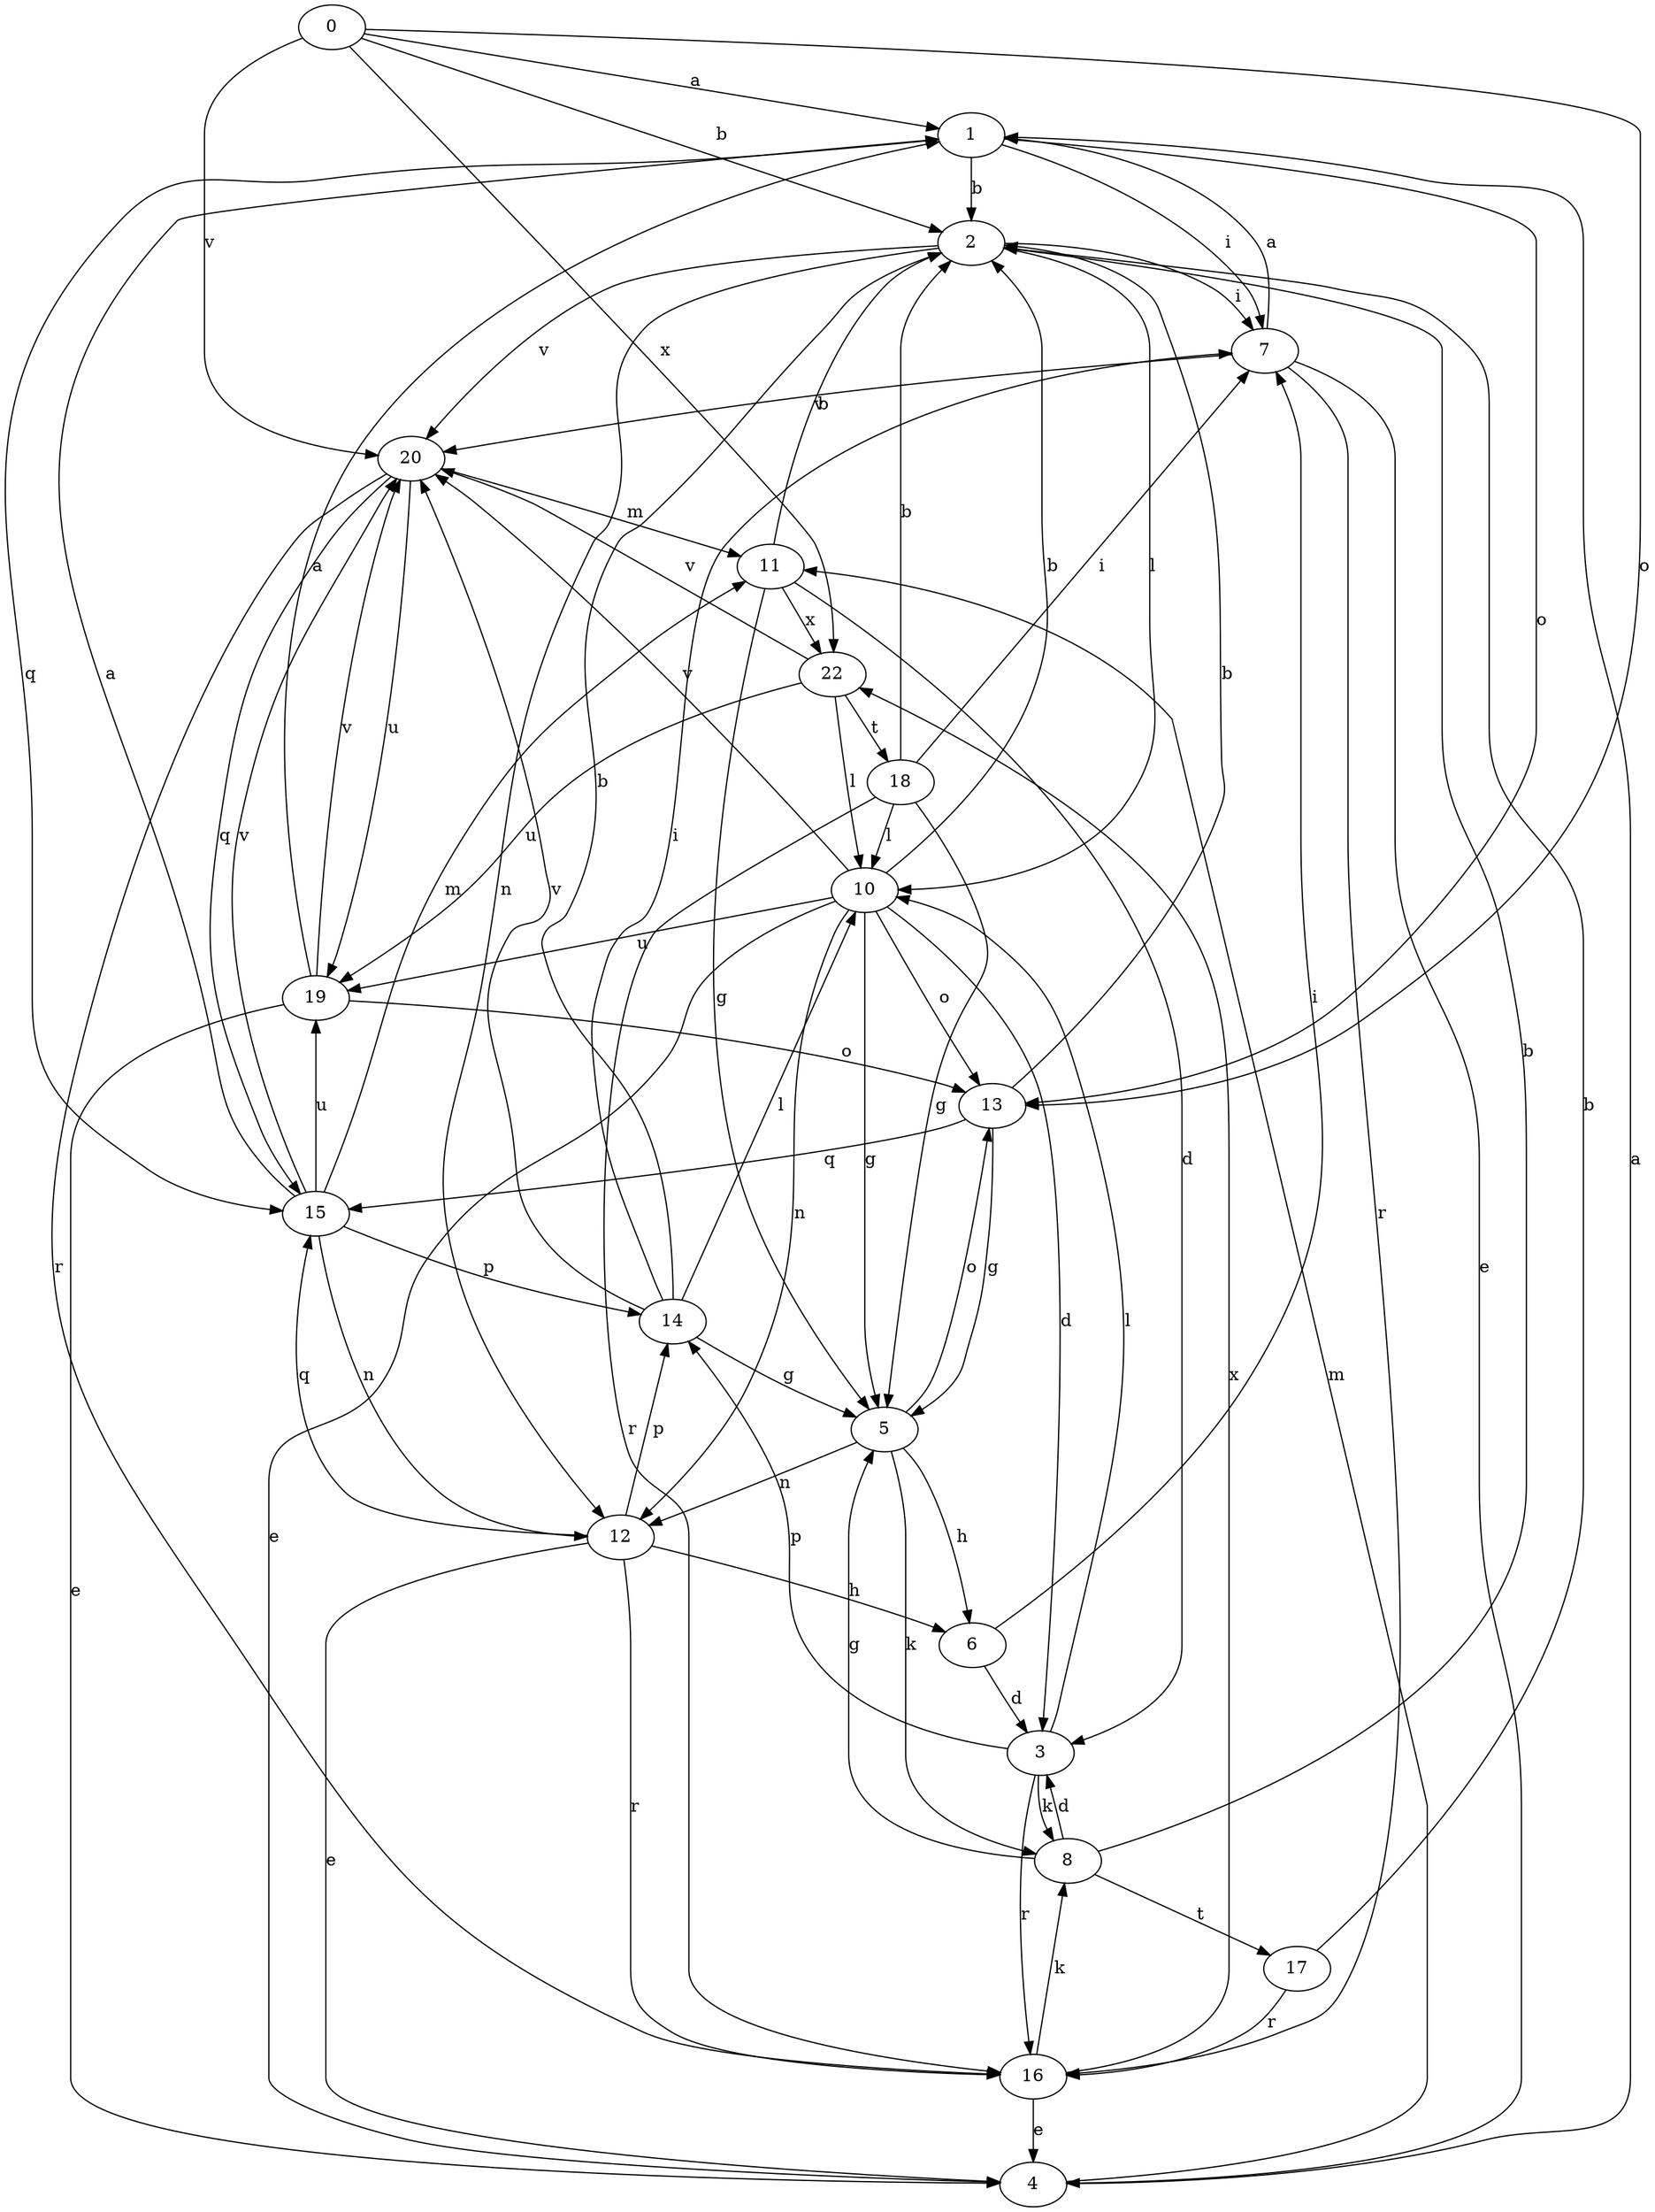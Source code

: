 strict digraph  {
1;
0;
2;
3;
4;
5;
6;
7;
8;
10;
11;
12;
13;
14;
15;
16;
17;
18;
19;
20;
22;
1 -> 2  [label=b];
1 -> 7  [label=i];
1 -> 13  [label=o];
1 -> 15  [label=q];
0 -> 1  [label=a];
0 -> 2  [label=b];
0 -> 13  [label=o];
0 -> 20  [label=v];
0 -> 22  [label=x];
2 -> 7  [label=i];
2 -> 10  [label=l];
2 -> 12  [label=n];
2 -> 20  [label=v];
3 -> 8  [label=k];
3 -> 10  [label=l];
3 -> 14  [label=p];
3 -> 16  [label=r];
4 -> 1  [label=a];
4 -> 11  [label=m];
5 -> 6  [label=h];
5 -> 8  [label=k];
5 -> 12  [label=n];
5 -> 13  [label=o];
6 -> 3  [label=d];
6 -> 7  [label=i];
7 -> 1  [label=a];
7 -> 4  [label=e];
7 -> 16  [label=r];
7 -> 20  [label=v];
8 -> 2  [label=b];
8 -> 3  [label=d];
8 -> 5  [label=g];
8 -> 17  [label=t];
10 -> 2  [label=b];
10 -> 3  [label=d];
10 -> 4  [label=e];
10 -> 5  [label=g];
10 -> 12  [label=n];
10 -> 13  [label=o];
10 -> 19  [label=u];
10 -> 20  [label=v];
11 -> 2  [label=b];
11 -> 3  [label=d];
11 -> 5  [label=g];
11 -> 22  [label=x];
12 -> 4  [label=e];
12 -> 6  [label=h];
12 -> 14  [label=p];
12 -> 15  [label=q];
12 -> 16  [label=r];
13 -> 2  [label=b];
13 -> 5  [label=g];
13 -> 15  [label=q];
14 -> 2  [label=b];
14 -> 5  [label=g];
14 -> 7  [label=i];
14 -> 10  [label=l];
14 -> 20  [label=v];
15 -> 1  [label=a];
15 -> 11  [label=m];
15 -> 12  [label=n];
15 -> 14  [label=p];
15 -> 19  [label=u];
15 -> 20  [label=v];
16 -> 4  [label=e];
16 -> 8  [label=k];
16 -> 22  [label=x];
17 -> 2  [label=b];
17 -> 16  [label=r];
18 -> 2  [label=b];
18 -> 5  [label=g];
18 -> 7  [label=i];
18 -> 10  [label=l];
18 -> 16  [label=r];
19 -> 1  [label=a];
19 -> 4  [label=e];
19 -> 13  [label=o];
19 -> 20  [label=v];
20 -> 11  [label=m];
20 -> 15  [label=q];
20 -> 16  [label=r];
20 -> 19  [label=u];
22 -> 10  [label=l];
22 -> 18  [label=t];
22 -> 19  [label=u];
22 -> 20  [label=v];
}
